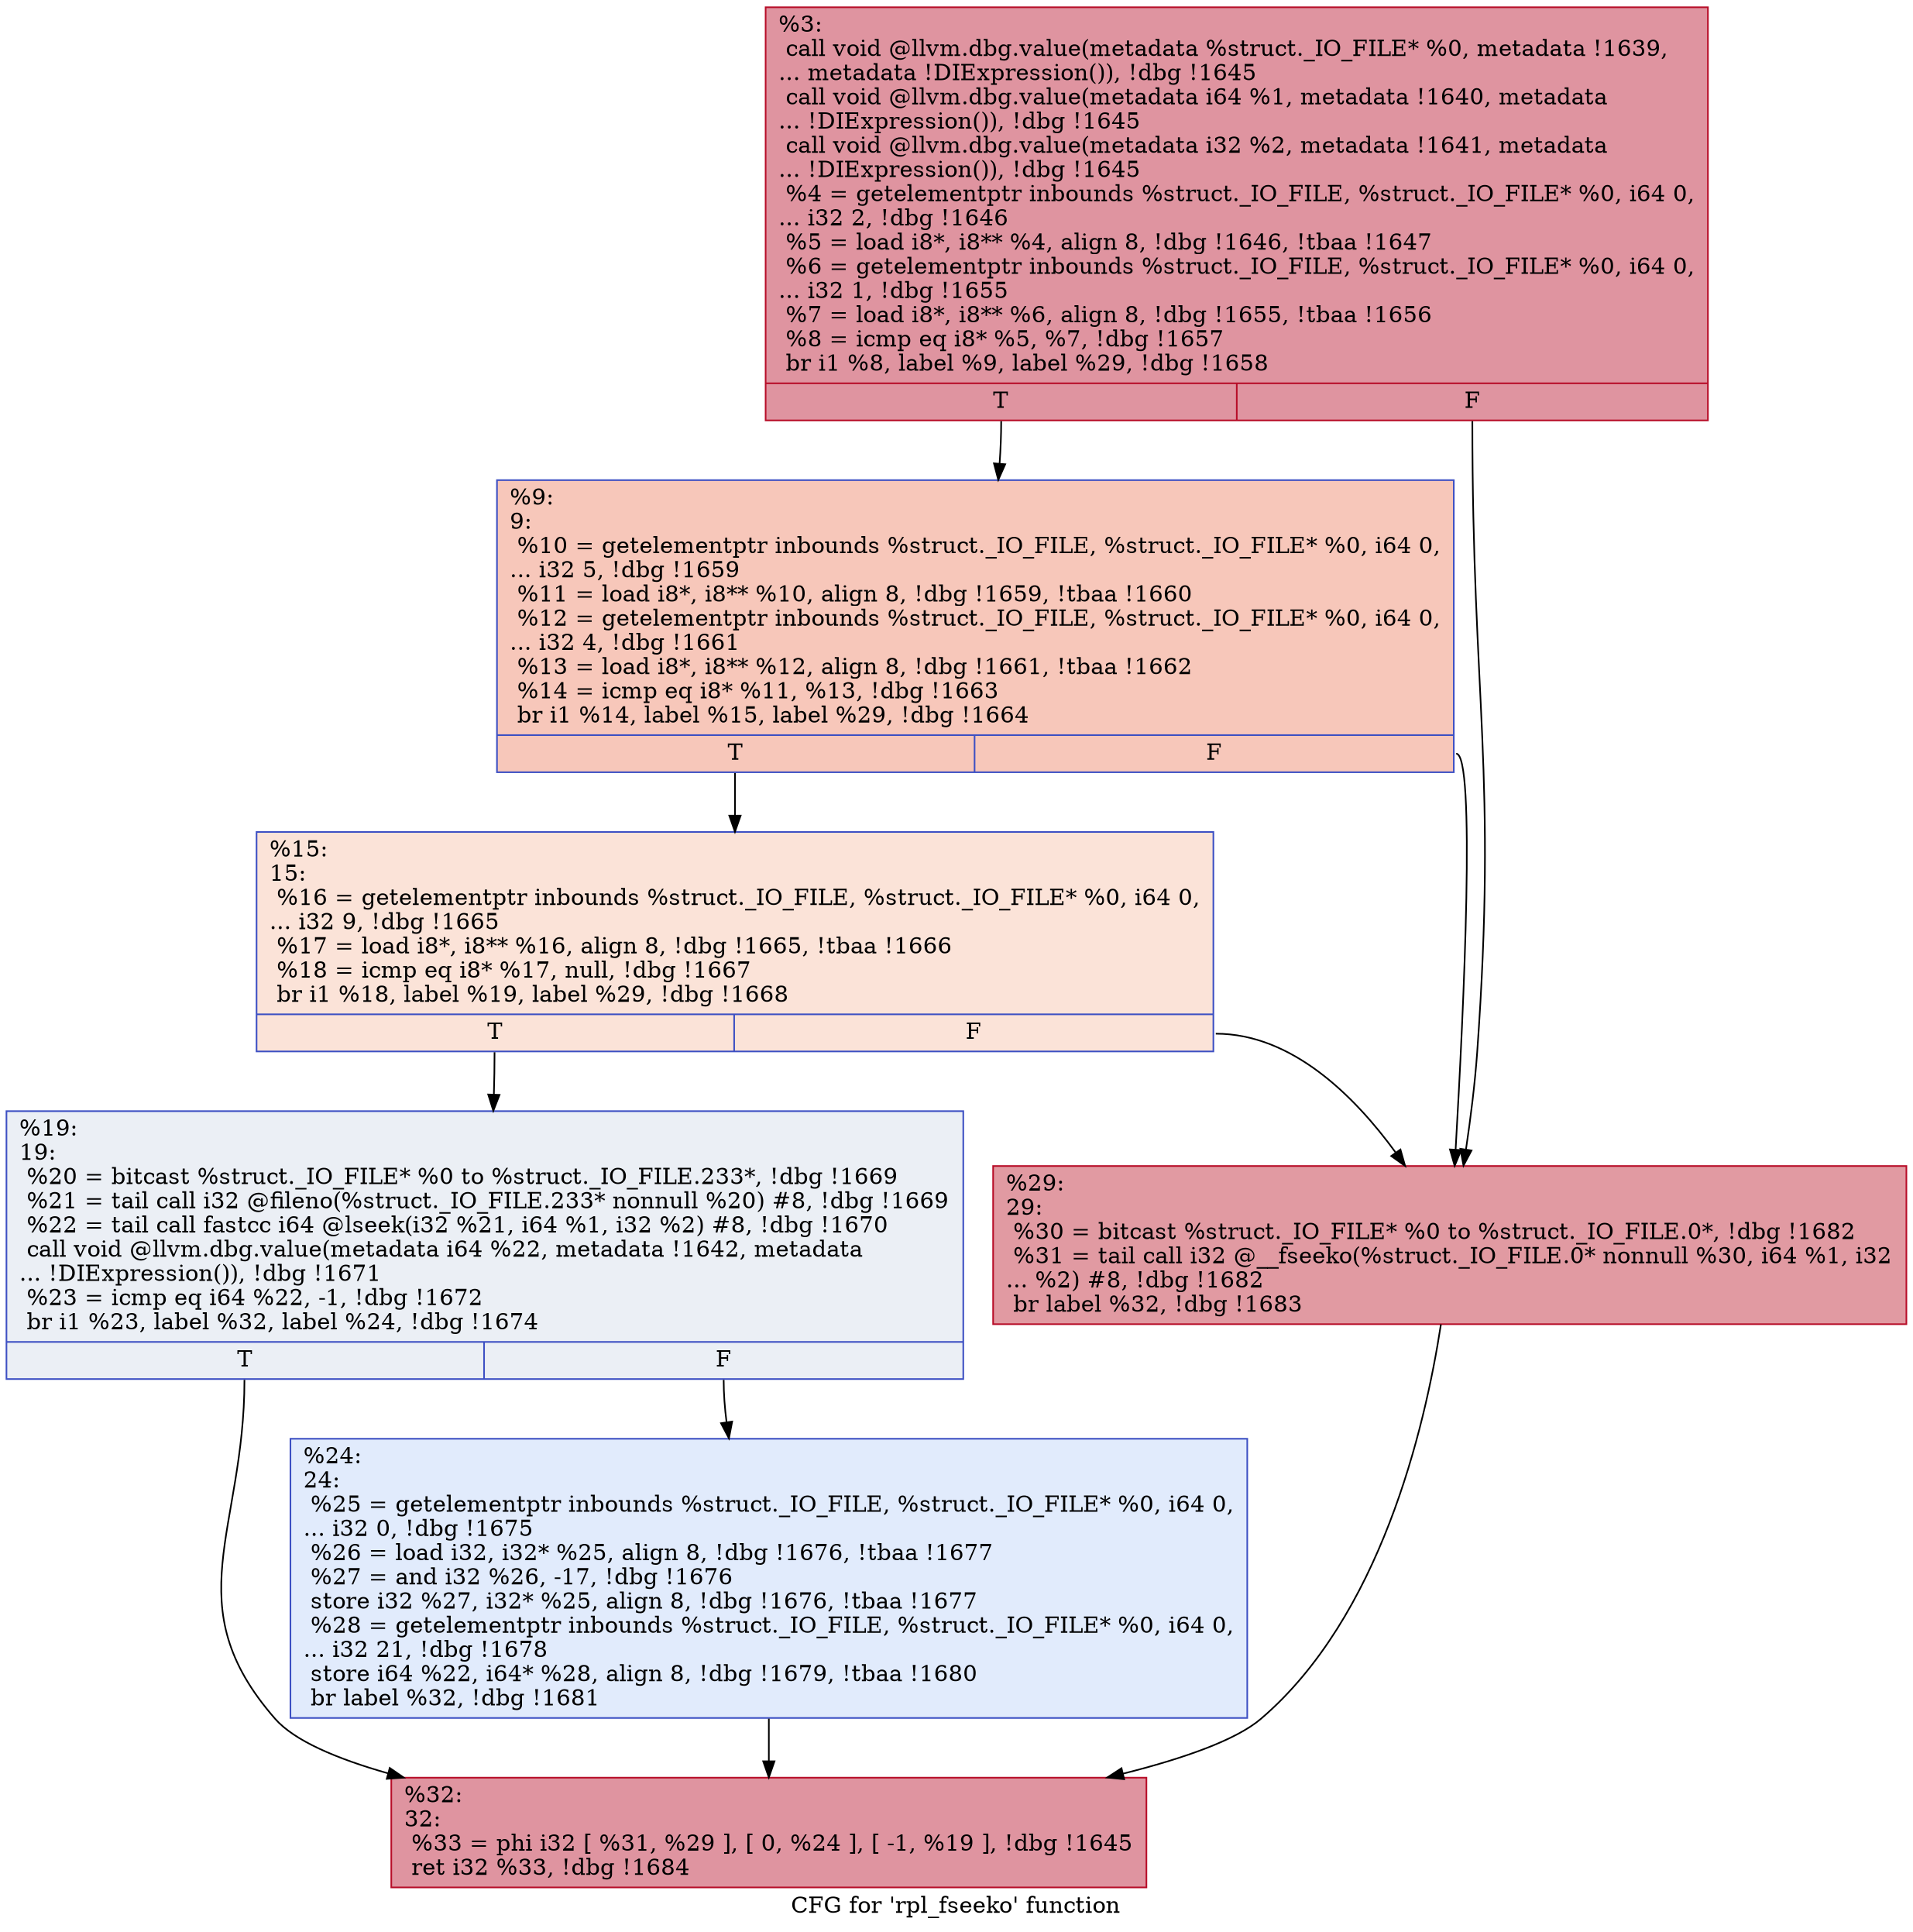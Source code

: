 digraph "CFG for 'rpl_fseeko' function" {
	label="CFG for 'rpl_fseeko' function";

	Node0x1574d20 [shape=record,color="#b70d28ff", style=filled, fillcolor="#b70d2870",label="{%3:\l  call void @llvm.dbg.value(metadata %struct._IO_FILE* %0, metadata !1639,\l... metadata !DIExpression()), !dbg !1645\l  call void @llvm.dbg.value(metadata i64 %1, metadata !1640, metadata\l... !DIExpression()), !dbg !1645\l  call void @llvm.dbg.value(metadata i32 %2, metadata !1641, metadata\l... !DIExpression()), !dbg !1645\l  %4 = getelementptr inbounds %struct._IO_FILE, %struct._IO_FILE* %0, i64 0,\l... i32 2, !dbg !1646\l  %5 = load i8*, i8** %4, align 8, !dbg !1646, !tbaa !1647\l  %6 = getelementptr inbounds %struct._IO_FILE, %struct._IO_FILE* %0, i64 0,\l... i32 1, !dbg !1655\l  %7 = load i8*, i8** %6, align 8, !dbg !1655, !tbaa !1656\l  %8 = icmp eq i8* %5, %7, !dbg !1657\l  br i1 %8, label %9, label %29, !dbg !1658\l|{<s0>T|<s1>F}}"];
	Node0x1574d20:s0 -> Node0x1574df0;
	Node0x1574d20:s1 -> Node0x1574f30;
	Node0x1574df0 [shape=record,color="#3d50c3ff", style=filled, fillcolor="#ec7f6370",label="{%9:\l9:                                                \l  %10 = getelementptr inbounds %struct._IO_FILE, %struct._IO_FILE* %0, i64 0,\l... i32 5, !dbg !1659\l  %11 = load i8*, i8** %10, align 8, !dbg !1659, !tbaa !1660\l  %12 = getelementptr inbounds %struct._IO_FILE, %struct._IO_FILE* %0, i64 0,\l... i32 4, !dbg !1661\l  %13 = load i8*, i8** %12, align 8, !dbg !1661, !tbaa !1662\l  %14 = icmp eq i8* %11, %13, !dbg !1663\l  br i1 %14, label %15, label %29, !dbg !1664\l|{<s0>T|<s1>F}}"];
	Node0x1574df0:s0 -> Node0x1574e40;
	Node0x1574df0:s1 -> Node0x1574f30;
	Node0x1574e40 [shape=record,color="#3d50c3ff", style=filled, fillcolor="#f6bfa670",label="{%15:\l15:                                               \l  %16 = getelementptr inbounds %struct._IO_FILE, %struct._IO_FILE* %0, i64 0,\l... i32 9, !dbg !1665\l  %17 = load i8*, i8** %16, align 8, !dbg !1665, !tbaa !1666\l  %18 = icmp eq i8* %17, null, !dbg !1667\l  br i1 %18, label %19, label %29, !dbg !1668\l|{<s0>T|<s1>F}}"];
	Node0x1574e40:s0 -> Node0x1574e90;
	Node0x1574e40:s1 -> Node0x1574f30;
	Node0x1574e90 [shape=record,color="#3d50c3ff", style=filled, fillcolor="#d1dae970",label="{%19:\l19:                                               \l  %20 = bitcast %struct._IO_FILE* %0 to %struct._IO_FILE.233*, !dbg !1669\l  %21 = tail call i32 @fileno(%struct._IO_FILE.233* nonnull %20) #8, !dbg !1669\l  %22 = tail call fastcc i64 @lseek(i32 %21, i64 %1, i32 %2) #8, !dbg !1670\l  call void @llvm.dbg.value(metadata i64 %22, metadata !1642, metadata\l... !DIExpression()), !dbg !1671\l  %23 = icmp eq i64 %22, -1, !dbg !1672\l  br i1 %23, label %32, label %24, !dbg !1674\l|{<s0>T|<s1>F}}"];
	Node0x1574e90:s0 -> Node0x1574f80;
	Node0x1574e90:s1 -> Node0x1574ee0;
	Node0x1574ee0 [shape=record,color="#3d50c3ff", style=filled, fillcolor="#bbd1f870",label="{%24:\l24:                                               \l  %25 = getelementptr inbounds %struct._IO_FILE, %struct._IO_FILE* %0, i64 0,\l... i32 0, !dbg !1675\l  %26 = load i32, i32* %25, align 8, !dbg !1676, !tbaa !1677\l  %27 = and i32 %26, -17, !dbg !1676\l  store i32 %27, i32* %25, align 8, !dbg !1676, !tbaa !1677\l  %28 = getelementptr inbounds %struct._IO_FILE, %struct._IO_FILE* %0, i64 0,\l... i32 21, !dbg !1678\l  store i64 %22, i64* %28, align 8, !dbg !1679, !tbaa !1680\l  br label %32, !dbg !1681\l}"];
	Node0x1574ee0 -> Node0x1574f80;
	Node0x1574f30 [shape=record,color="#b70d28ff", style=filled, fillcolor="#bb1b2c70",label="{%29:\l29:                                               \l  %30 = bitcast %struct._IO_FILE* %0 to %struct._IO_FILE.0*, !dbg !1682\l  %31 = tail call i32 @__fseeko(%struct._IO_FILE.0* nonnull %30, i64 %1, i32\l... %2) #8, !dbg !1682\l  br label %32, !dbg !1683\l}"];
	Node0x1574f30 -> Node0x1574f80;
	Node0x1574f80 [shape=record,color="#b70d28ff", style=filled, fillcolor="#b70d2870",label="{%32:\l32:                                               \l  %33 = phi i32 [ %31, %29 ], [ 0, %24 ], [ -1, %19 ], !dbg !1645\l  ret i32 %33, !dbg !1684\l}"];
}
